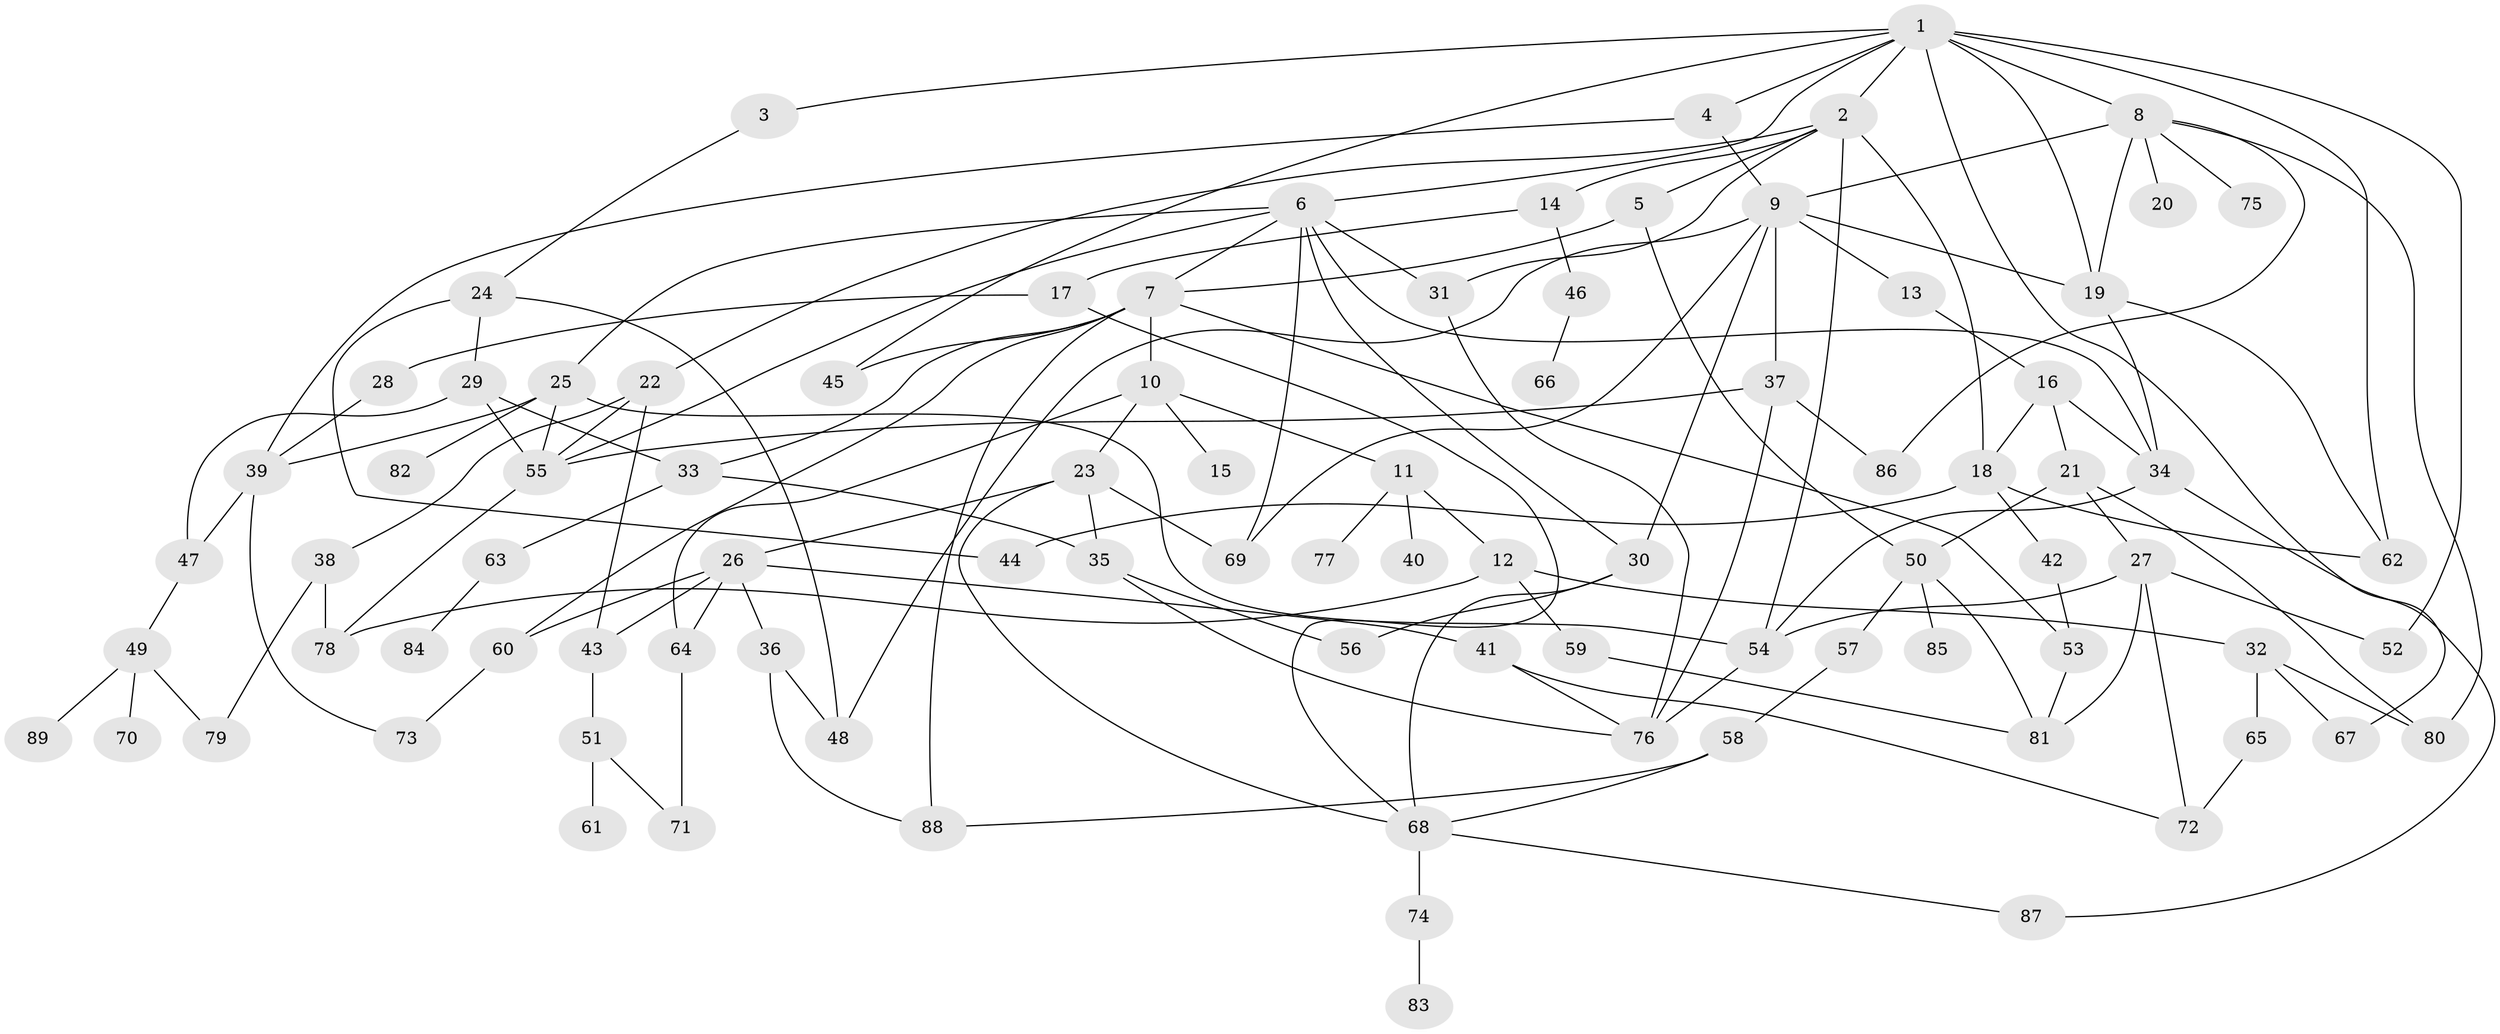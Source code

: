 // original degree distribution, {7: 0.02040816326530612, 3: 0.24489795918367346, 4: 0.14285714285714285, 5: 0.06802721088435375, 8: 0.013605442176870748, 6: 0.04081632653061224, 1: 0.1836734693877551, 2: 0.2857142857142857}
// Generated by graph-tools (version 1.1) at 2025/49/03/04/25 22:49:17]
// undirected, 89 vertices, 148 edges
graph export_dot {
  node [color=gray90,style=filled];
  1;
  2;
  3;
  4;
  5;
  6;
  7;
  8;
  9;
  10;
  11;
  12;
  13;
  14;
  15;
  16;
  17;
  18;
  19;
  20;
  21;
  22;
  23;
  24;
  25;
  26;
  27;
  28;
  29;
  30;
  31;
  32;
  33;
  34;
  35;
  36;
  37;
  38;
  39;
  40;
  41;
  42;
  43;
  44;
  45;
  46;
  47;
  48;
  49;
  50;
  51;
  52;
  53;
  54;
  55;
  56;
  57;
  58;
  59;
  60;
  61;
  62;
  63;
  64;
  65;
  66;
  67;
  68;
  69;
  70;
  71;
  72;
  73;
  74;
  75;
  76;
  77;
  78;
  79;
  80;
  81;
  82;
  83;
  84;
  85;
  86;
  87;
  88;
  89;
  1 -- 2 [weight=1.0];
  1 -- 3 [weight=1.0];
  1 -- 4 [weight=2.0];
  1 -- 6 [weight=1.0];
  1 -- 8 [weight=2.0];
  1 -- 19 [weight=1.0];
  1 -- 45 [weight=1.0];
  1 -- 52 [weight=1.0];
  1 -- 62 [weight=1.0];
  1 -- 67 [weight=1.0];
  2 -- 5 [weight=1.0];
  2 -- 14 [weight=1.0];
  2 -- 18 [weight=1.0];
  2 -- 22 [weight=1.0];
  2 -- 31 [weight=1.0];
  2 -- 54 [weight=1.0];
  3 -- 24 [weight=1.0];
  4 -- 9 [weight=1.0];
  4 -- 39 [weight=1.0];
  5 -- 7 [weight=1.0];
  5 -- 50 [weight=1.0];
  6 -- 7 [weight=1.0];
  6 -- 25 [weight=1.0];
  6 -- 30 [weight=1.0];
  6 -- 31 [weight=1.0];
  6 -- 34 [weight=1.0];
  6 -- 55 [weight=1.0];
  6 -- 69 [weight=1.0];
  7 -- 10 [weight=1.0];
  7 -- 33 [weight=1.0];
  7 -- 45 [weight=1.0];
  7 -- 53 [weight=1.0];
  7 -- 60 [weight=1.0];
  7 -- 88 [weight=1.0];
  8 -- 9 [weight=1.0];
  8 -- 19 [weight=1.0];
  8 -- 20 [weight=1.0];
  8 -- 75 [weight=1.0];
  8 -- 80 [weight=1.0];
  8 -- 86 [weight=1.0];
  9 -- 13 [weight=1.0];
  9 -- 19 [weight=1.0];
  9 -- 30 [weight=1.0];
  9 -- 37 [weight=2.0];
  9 -- 48 [weight=1.0];
  9 -- 69 [weight=1.0];
  10 -- 11 [weight=1.0];
  10 -- 15 [weight=1.0];
  10 -- 23 [weight=1.0];
  10 -- 64 [weight=1.0];
  11 -- 12 [weight=1.0];
  11 -- 40 [weight=1.0];
  11 -- 77 [weight=1.0];
  12 -- 32 [weight=1.0];
  12 -- 59 [weight=1.0];
  12 -- 78 [weight=1.0];
  13 -- 16 [weight=2.0];
  14 -- 17 [weight=1.0];
  14 -- 46 [weight=1.0];
  16 -- 18 [weight=1.0];
  16 -- 21 [weight=1.0];
  16 -- 34 [weight=1.0];
  17 -- 28 [weight=1.0];
  17 -- 68 [weight=1.0];
  18 -- 42 [weight=1.0];
  18 -- 44 [weight=1.0];
  18 -- 62 [weight=1.0];
  19 -- 34 [weight=1.0];
  19 -- 62 [weight=1.0];
  21 -- 27 [weight=1.0];
  21 -- 50 [weight=1.0];
  21 -- 80 [weight=1.0];
  22 -- 38 [weight=1.0];
  22 -- 43 [weight=1.0];
  22 -- 55 [weight=1.0];
  23 -- 26 [weight=1.0];
  23 -- 35 [weight=1.0];
  23 -- 68 [weight=1.0];
  23 -- 69 [weight=1.0];
  24 -- 29 [weight=1.0];
  24 -- 44 [weight=1.0];
  24 -- 48 [weight=1.0];
  25 -- 39 [weight=1.0];
  25 -- 54 [weight=1.0];
  25 -- 55 [weight=1.0];
  25 -- 82 [weight=1.0];
  26 -- 36 [weight=1.0];
  26 -- 41 [weight=1.0];
  26 -- 43 [weight=1.0];
  26 -- 60 [weight=1.0];
  26 -- 64 [weight=1.0];
  27 -- 52 [weight=1.0];
  27 -- 54 [weight=1.0];
  27 -- 72 [weight=1.0];
  27 -- 81 [weight=1.0];
  28 -- 39 [weight=1.0];
  29 -- 33 [weight=1.0];
  29 -- 47 [weight=1.0];
  29 -- 55 [weight=1.0];
  30 -- 56 [weight=2.0];
  30 -- 68 [weight=1.0];
  31 -- 76 [weight=1.0];
  32 -- 65 [weight=1.0];
  32 -- 67 [weight=1.0];
  32 -- 80 [weight=1.0];
  33 -- 35 [weight=1.0];
  33 -- 63 [weight=1.0];
  34 -- 54 [weight=1.0];
  34 -- 87 [weight=1.0];
  35 -- 56 [weight=1.0];
  35 -- 76 [weight=1.0];
  36 -- 48 [weight=1.0];
  36 -- 88 [weight=1.0];
  37 -- 55 [weight=1.0];
  37 -- 76 [weight=2.0];
  37 -- 86 [weight=1.0];
  38 -- 78 [weight=1.0];
  38 -- 79 [weight=1.0];
  39 -- 47 [weight=1.0];
  39 -- 73 [weight=1.0];
  41 -- 72 [weight=1.0];
  41 -- 76 [weight=1.0];
  42 -- 53 [weight=1.0];
  43 -- 51 [weight=1.0];
  46 -- 66 [weight=1.0];
  47 -- 49 [weight=1.0];
  49 -- 70 [weight=1.0];
  49 -- 79 [weight=1.0];
  49 -- 89 [weight=1.0];
  50 -- 57 [weight=2.0];
  50 -- 81 [weight=1.0];
  50 -- 85 [weight=1.0];
  51 -- 61 [weight=1.0];
  51 -- 71 [weight=1.0];
  53 -- 81 [weight=1.0];
  54 -- 76 [weight=1.0];
  55 -- 78 [weight=1.0];
  57 -- 58 [weight=1.0];
  58 -- 68 [weight=1.0];
  58 -- 88 [weight=1.0];
  59 -- 81 [weight=1.0];
  60 -- 73 [weight=1.0];
  63 -- 84 [weight=1.0];
  64 -- 71 [weight=1.0];
  65 -- 72 [weight=1.0];
  68 -- 74 [weight=1.0];
  68 -- 87 [weight=1.0];
  74 -- 83 [weight=1.0];
}
